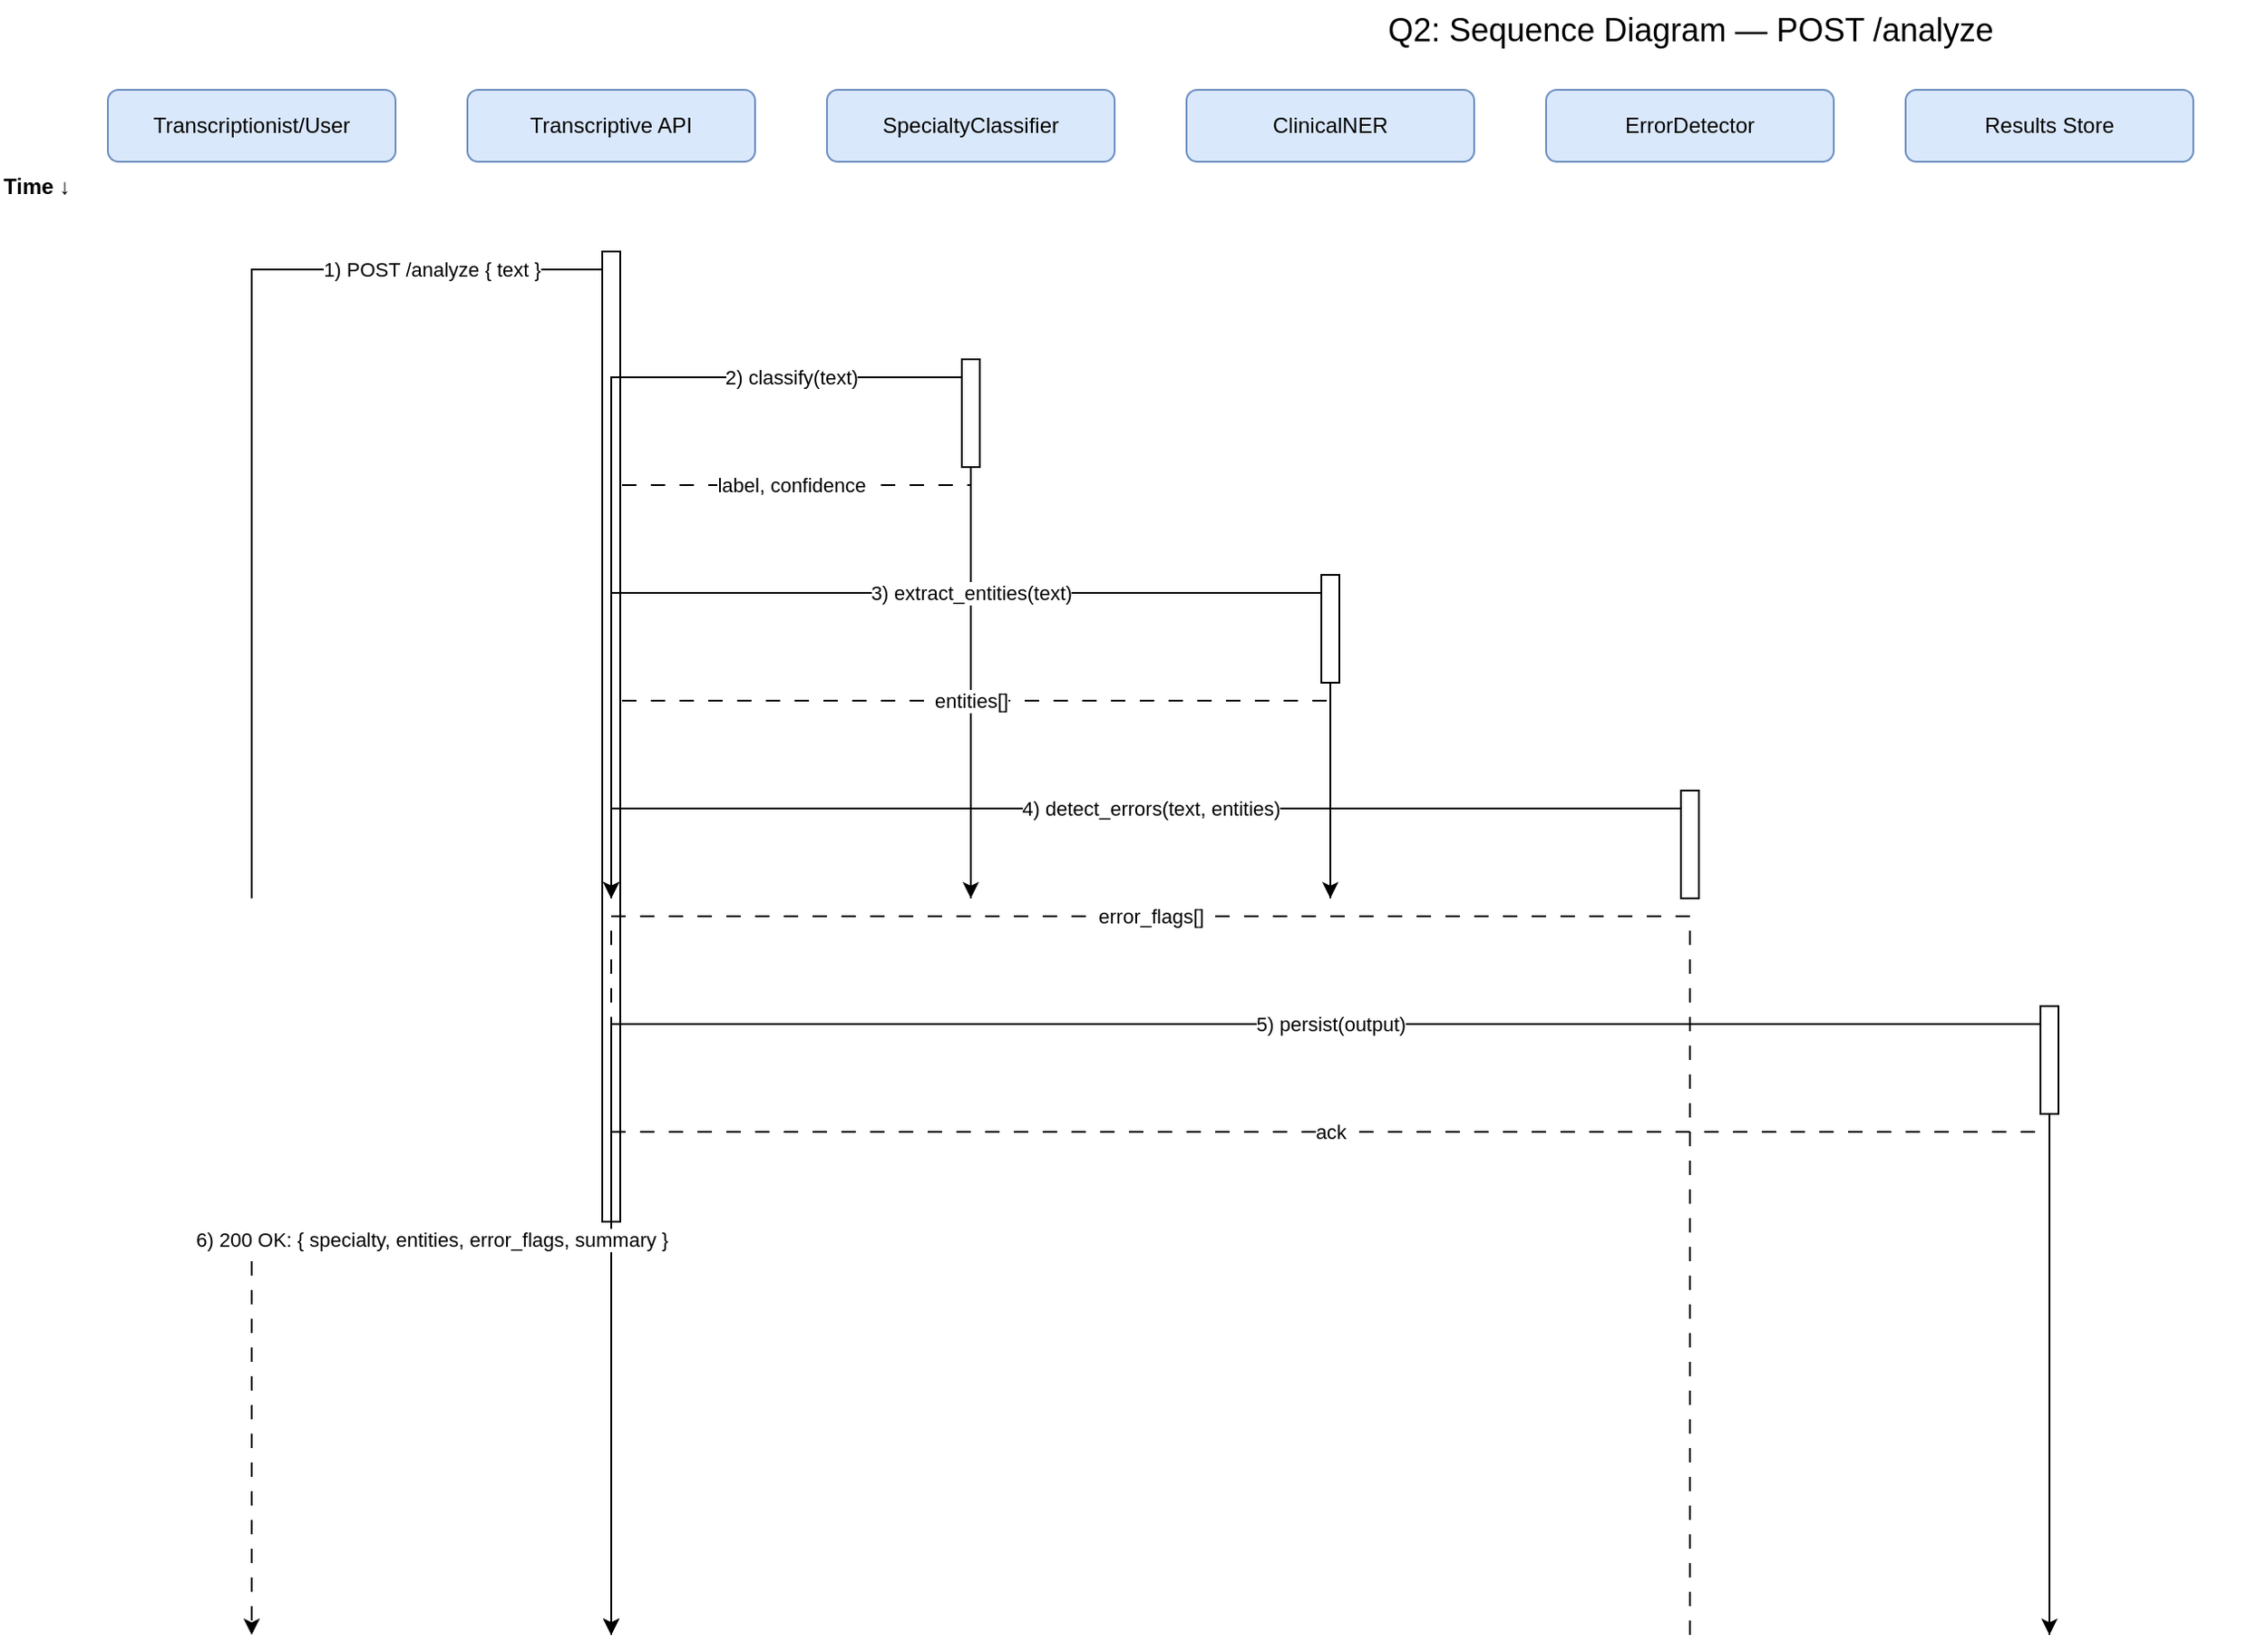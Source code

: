 <?xml version='1.0' encoding='utf-8'?>
<mxfile version="24.7.5"><diagram id="Q2" name="Q2 Sequence Diagram"><mxGraphModel dx="1280" dy="720" grid="1" gridSize="10" guides="1" tooltips="1" connect="1" arrows="1" fold="1" page="1" pageScale="1" pageWidth="1920" pageHeight="1080" math="0" shadow="0"><root><mxCell id="0" /><mxCell id="1" parent="0" /><mxCell id="h_u" value="Transcriptionist/User" style="rounded=1;whiteSpace=wrap;html=1;fillColor=#dae8fc;strokeColor=#6c8ebf;" vertex="1" parent="1"><mxGeometry x="80" y="60" width="160" height="40" as="geometry" /></mxCell><mxCell id="l_u" style="shape=line;html=1;strokeColor=#000000;dashed=1;dashPattern=8 8;labelBackgroundColor=none;" vertex="1" parent="1"><mxGeometry x="160" y="100" width="0" height="820" as="geometry" /></mxCell><mxCell id="h_api" value="Transcriptive API" style="rounded=1;whiteSpace=wrap;html=1;fillColor=#dae8fc;strokeColor=#6c8ebf;" vertex="1" parent="1"><mxGeometry x="280" y="60" width="160" height="40" as="geometry" /></mxCell><mxCell id="l_api" style="shape=line;html=1;strokeColor=#000000;dashed=1;dashPattern=8 8;labelBackgroundColor=none;" vertex="1" parent="1"><mxGeometry x="360" y="100" width="0" height="820" as="geometry" /></mxCell><mxCell id="h_clf" value="SpecialtyClassifier" style="rounded=1;whiteSpace=wrap;html=1;fillColor=#dae8fc;strokeColor=#6c8ebf;" vertex="1" parent="1"><mxGeometry x="480" y="60" width="160" height="40" as="geometry" /></mxCell><mxCell id="l_clf" style="shape=line;html=1;strokeColor=#000000;dashed=1;dashPattern=8 8;labelBackgroundColor=none;" vertex="1" parent="1"><mxGeometry x="560" y="100" width="0" height="820" as="geometry" /></mxCell><mxCell id="h_ner" value="ClinicalNER" style="rounded=1;whiteSpace=wrap;html=1;fillColor=#dae8fc;strokeColor=#6c8ebf;" vertex="1" parent="1"><mxGeometry x="680" y="60" width="160" height="40" as="geometry" /></mxCell><mxCell id="l_ner" style="shape=line;html=1;strokeColor=#000000;dashed=1;dashPattern=8 8;labelBackgroundColor=none;" vertex="1" parent="1"><mxGeometry x="760" y="100" width="0" height="820" as="geometry" /></mxCell><mxCell id="h_err" value="ErrorDetector" style="rounded=1;whiteSpace=wrap;html=1;fillColor=#dae8fc;strokeColor=#6c8ebf;" vertex="1" parent="1"><mxGeometry x="880" y="60" width="160" height="40" as="geometry" /></mxCell><mxCell id="l_err" style="shape=line;html=1;strokeColor=#000000;dashed=1;dashPattern=8 8;labelBackgroundColor=none;" vertex="1" parent="1"><mxGeometry x="960" y="100" width="0" height="820" as="geometry" /></mxCell><mxCell id="h_res" value="Results Store" style="rounded=1;whiteSpace=wrap;html=1;fillColor=#dae8fc;strokeColor=#6c8ebf;" vertex="1" parent="1"><mxGeometry x="1080" y="60" width="160" height="40" as="geometry" /></mxCell><mxCell id="l_res" style="shape=line;html=1;strokeColor=#000000;dashed=1;dashPattern=8 8;labelBackgroundColor=none;" vertex="1" parent="1"><mxGeometry x="1160" y="100" width="0" height="820" as="geometry" /></mxCell><mxCell id="title" value="Q2: Sequence Diagram — POST /analyze" style="text;html=1;strokeColor=none;fillColor=none;align=center;verticalAlign=top;fontSize=18;" vertex="1" parent="1"><mxGeometry x="640" y="10" width="640" height="40" as="geometry" /></mxCell><mxCell id="tl" value="Time ↓" style="text;html=1;strokeColor=none;fillColor=none;align=left;verticalAlign=top;fontStyle=1;" vertex="1" parent="1"><mxGeometry x="20" y="100" width="60" height="20" as="geometry" /></mxCell><mxCell id="m_u_api_160" value="1) POST /analyze { text }" style="endArrow=classic;html=1;rounded=0;" edge="1" parent="1" source="l_u" target="l_api"><mxGeometry relative="1" as="geometry"><Array as="points"><mxPoint x="160" y="160" /><mxPoint x="360" y="160" /></Array></mxGeometry></mxCell><mxCell id="a_api_150" style="shape=rectangle;whiteSpace=wrap;html=1;fillColor=#ffffff;strokeColor=#000000;" vertex="1" parent="1"><mxGeometry x="355" y="150" width="10" height="540" as="geometry" /></mxCell><mxCell id="m_api_clf_220" value="2) classify(text)" style="endArrow=classic;html=1;rounded=0;" edge="1" parent="1" source="l_api" target="l_clf"><mxGeometry relative="1" as="geometry"><Array as="points"><mxPoint x="360" y="220" /><mxPoint x="560" y="220" /></Array></mxGeometry></mxCell><mxCell id="a_clf_210" style="shape=rectangle;whiteSpace=wrap;html=1;fillColor=#ffffff;strokeColor=#000000;" vertex="1" parent="1"><mxGeometry x="555" y="210" width="10" height="60" as="geometry" /></mxCell><mxCell id="m_clf_api_280" value="label, confidence" style="endArrow=classic;html=1;rounded=0;dashed=1;dashPattern=8 8;" edge="1" parent="1" source="l_clf" target="l_api"><mxGeometry relative="1" as="geometry"><Array as="points"><mxPoint x="560" y="280" /><mxPoint x="360" y="280" /></Array></mxGeometry></mxCell><mxCell id="m_api_ner_340" value="3) extract_entities(text)" style="endArrow=classic;html=1;rounded=0;" edge="1" parent="1" source="l_api" target="l_ner"><mxGeometry relative="1" as="geometry"><Array as="points"><mxPoint x="360" y="340" /><mxPoint x="760" y="340" /></Array></mxGeometry></mxCell><mxCell id="a_ner_330" style="shape=rectangle;whiteSpace=wrap;html=1;fillColor=#ffffff;strokeColor=#000000;" vertex="1" parent="1"><mxGeometry x="755" y="330" width="10" height="60" as="geometry" /></mxCell><mxCell id="m_ner_api_400" value="entities[]" style="endArrow=classic;html=1;rounded=0;dashed=1;dashPattern=8 8;" edge="1" parent="1" source="l_ner" target="l_api"><mxGeometry relative="1" as="geometry"><Array as="points"><mxPoint x="760" y="400" /><mxPoint x="360" y="400" /></Array></mxGeometry></mxCell><mxCell id="m_api_err_460" value="4) detect_errors(text, entities)" style="endArrow=classic;html=1;rounded=0;" edge="1" parent="1" source="l_api" target="l_err"><mxGeometry relative="1" as="geometry"><Array as="points"><mxPoint x="360" y="460" /><mxPoint x="960" y="460" /></Array></mxGeometry></mxCell><mxCell id="a_err_450" style="shape=rectangle;whiteSpace=wrap;html=1;fillColor=#ffffff;strokeColor=#000000;" vertex="1" parent="1"><mxGeometry x="955" y="450" width="10" height="60" as="geometry" /></mxCell><mxCell id="m_err_api_520" value="error_flags[]" style="endArrow=classic;html=1;rounded=0;dashed=1;dashPattern=8 8;" edge="1" parent="1" source="l_err" target="l_api"><mxGeometry relative="1" as="geometry"><Array as="points"><mxPoint x="960" y="520" /><mxPoint x="360" y="520" /></Array></mxGeometry></mxCell><mxCell id="m_api_res_580" value="5) persist(output)" style="endArrow=classic;html=1;rounded=0;" edge="1" parent="1" source="l_api" target="l_res"><mxGeometry relative="1" as="geometry"><Array as="points"><mxPoint x="360" y="580" /><mxPoint x="1160" y="580" /></Array></mxGeometry></mxCell><mxCell id="a_res_570" style="shape=rectangle;whiteSpace=wrap;html=1;fillColor=#ffffff;strokeColor=#000000;" vertex="1" parent="1"><mxGeometry x="1155" y="570" width="10" height="60" as="geometry" /></mxCell><mxCell id="m_res_api_640" value="ack" style="endArrow=classic;html=1;rounded=0;dashed=1;dashPattern=8 8;" edge="1" parent="1" source="l_res" target="l_api"><mxGeometry relative="1" as="geometry"><Array as="points"><mxPoint x="1160" y="640" /><mxPoint x="360" y="640" /></Array></mxGeometry></mxCell><mxCell id="m_api_u_700" value="6) 200 OK: { specialty, entities, error_flags, summary }" style="endArrow=classic;html=1;rounded=0;dashed=1;dashPattern=8 8;" edge="1" parent="1" source="l_api" target="l_u"><mxGeometry relative="1" as="geometry"><Array as="points"><mxPoint x="360" y="700" /><mxPoint x="160" y="700" /></Array></mxGeometry></mxCell></root></mxGraphModel></diagram></mxfile>